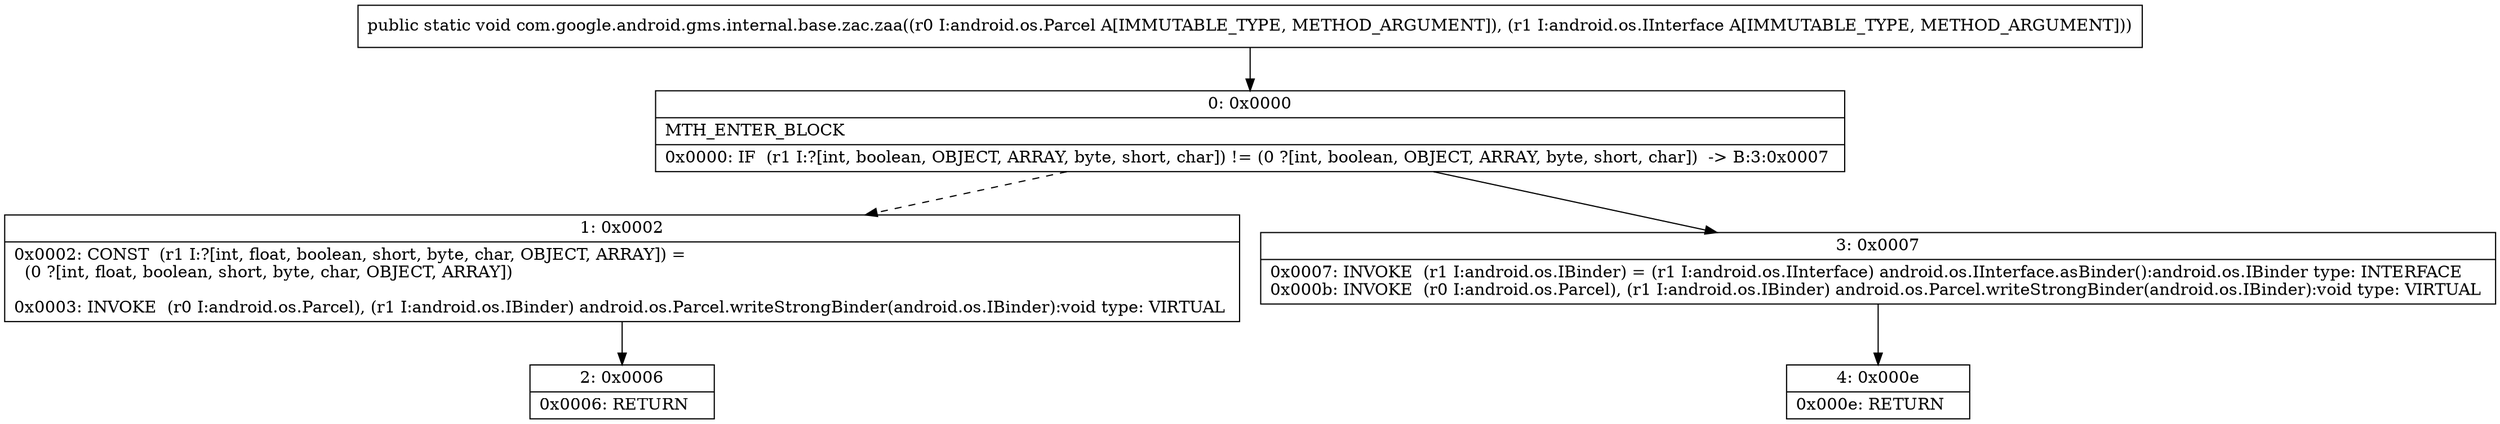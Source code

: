 digraph "CFG forcom.google.android.gms.internal.base.zac.zaa(Landroid\/os\/Parcel;Landroid\/os\/IInterface;)V" {
Node_0 [shape=record,label="{0\:\ 0x0000|MTH_ENTER_BLOCK\l|0x0000: IF  (r1 I:?[int, boolean, OBJECT, ARRAY, byte, short, char]) != (0 ?[int, boolean, OBJECT, ARRAY, byte, short, char])  \-\> B:3:0x0007 \l}"];
Node_1 [shape=record,label="{1\:\ 0x0002|0x0002: CONST  (r1 I:?[int, float, boolean, short, byte, char, OBJECT, ARRAY]) = \l  (0 ?[int, float, boolean, short, byte, char, OBJECT, ARRAY])\l \l0x0003: INVOKE  (r0 I:android.os.Parcel), (r1 I:android.os.IBinder) android.os.Parcel.writeStrongBinder(android.os.IBinder):void type: VIRTUAL \l}"];
Node_2 [shape=record,label="{2\:\ 0x0006|0x0006: RETURN   \l}"];
Node_3 [shape=record,label="{3\:\ 0x0007|0x0007: INVOKE  (r1 I:android.os.IBinder) = (r1 I:android.os.IInterface) android.os.IInterface.asBinder():android.os.IBinder type: INTERFACE \l0x000b: INVOKE  (r0 I:android.os.Parcel), (r1 I:android.os.IBinder) android.os.Parcel.writeStrongBinder(android.os.IBinder):void type: VIRTUAL \l}"];
Node_4 [shape=record,label="{4\:\ 0x000e|0x000e: RETURN   \l}"];
MethodNode[shape=record,label="{public static void com.google.android.gms.internal.base.zac.zaa((r0 I:android.os.Parcel A[IMMUTABLE_TYPE, METHOD_ARGUMENT]), (r1 I:android.os.IInterface A[IMMUTABLE_TYPE, METHOD_ARGUMENT])) }"];
MethodNode -> Node_0;
Node_0 -> Node_1[style=dashed];
Node_0 -> Node_3;
Node_1 -> Node_2;
Node_3 -> Node_4;
}

